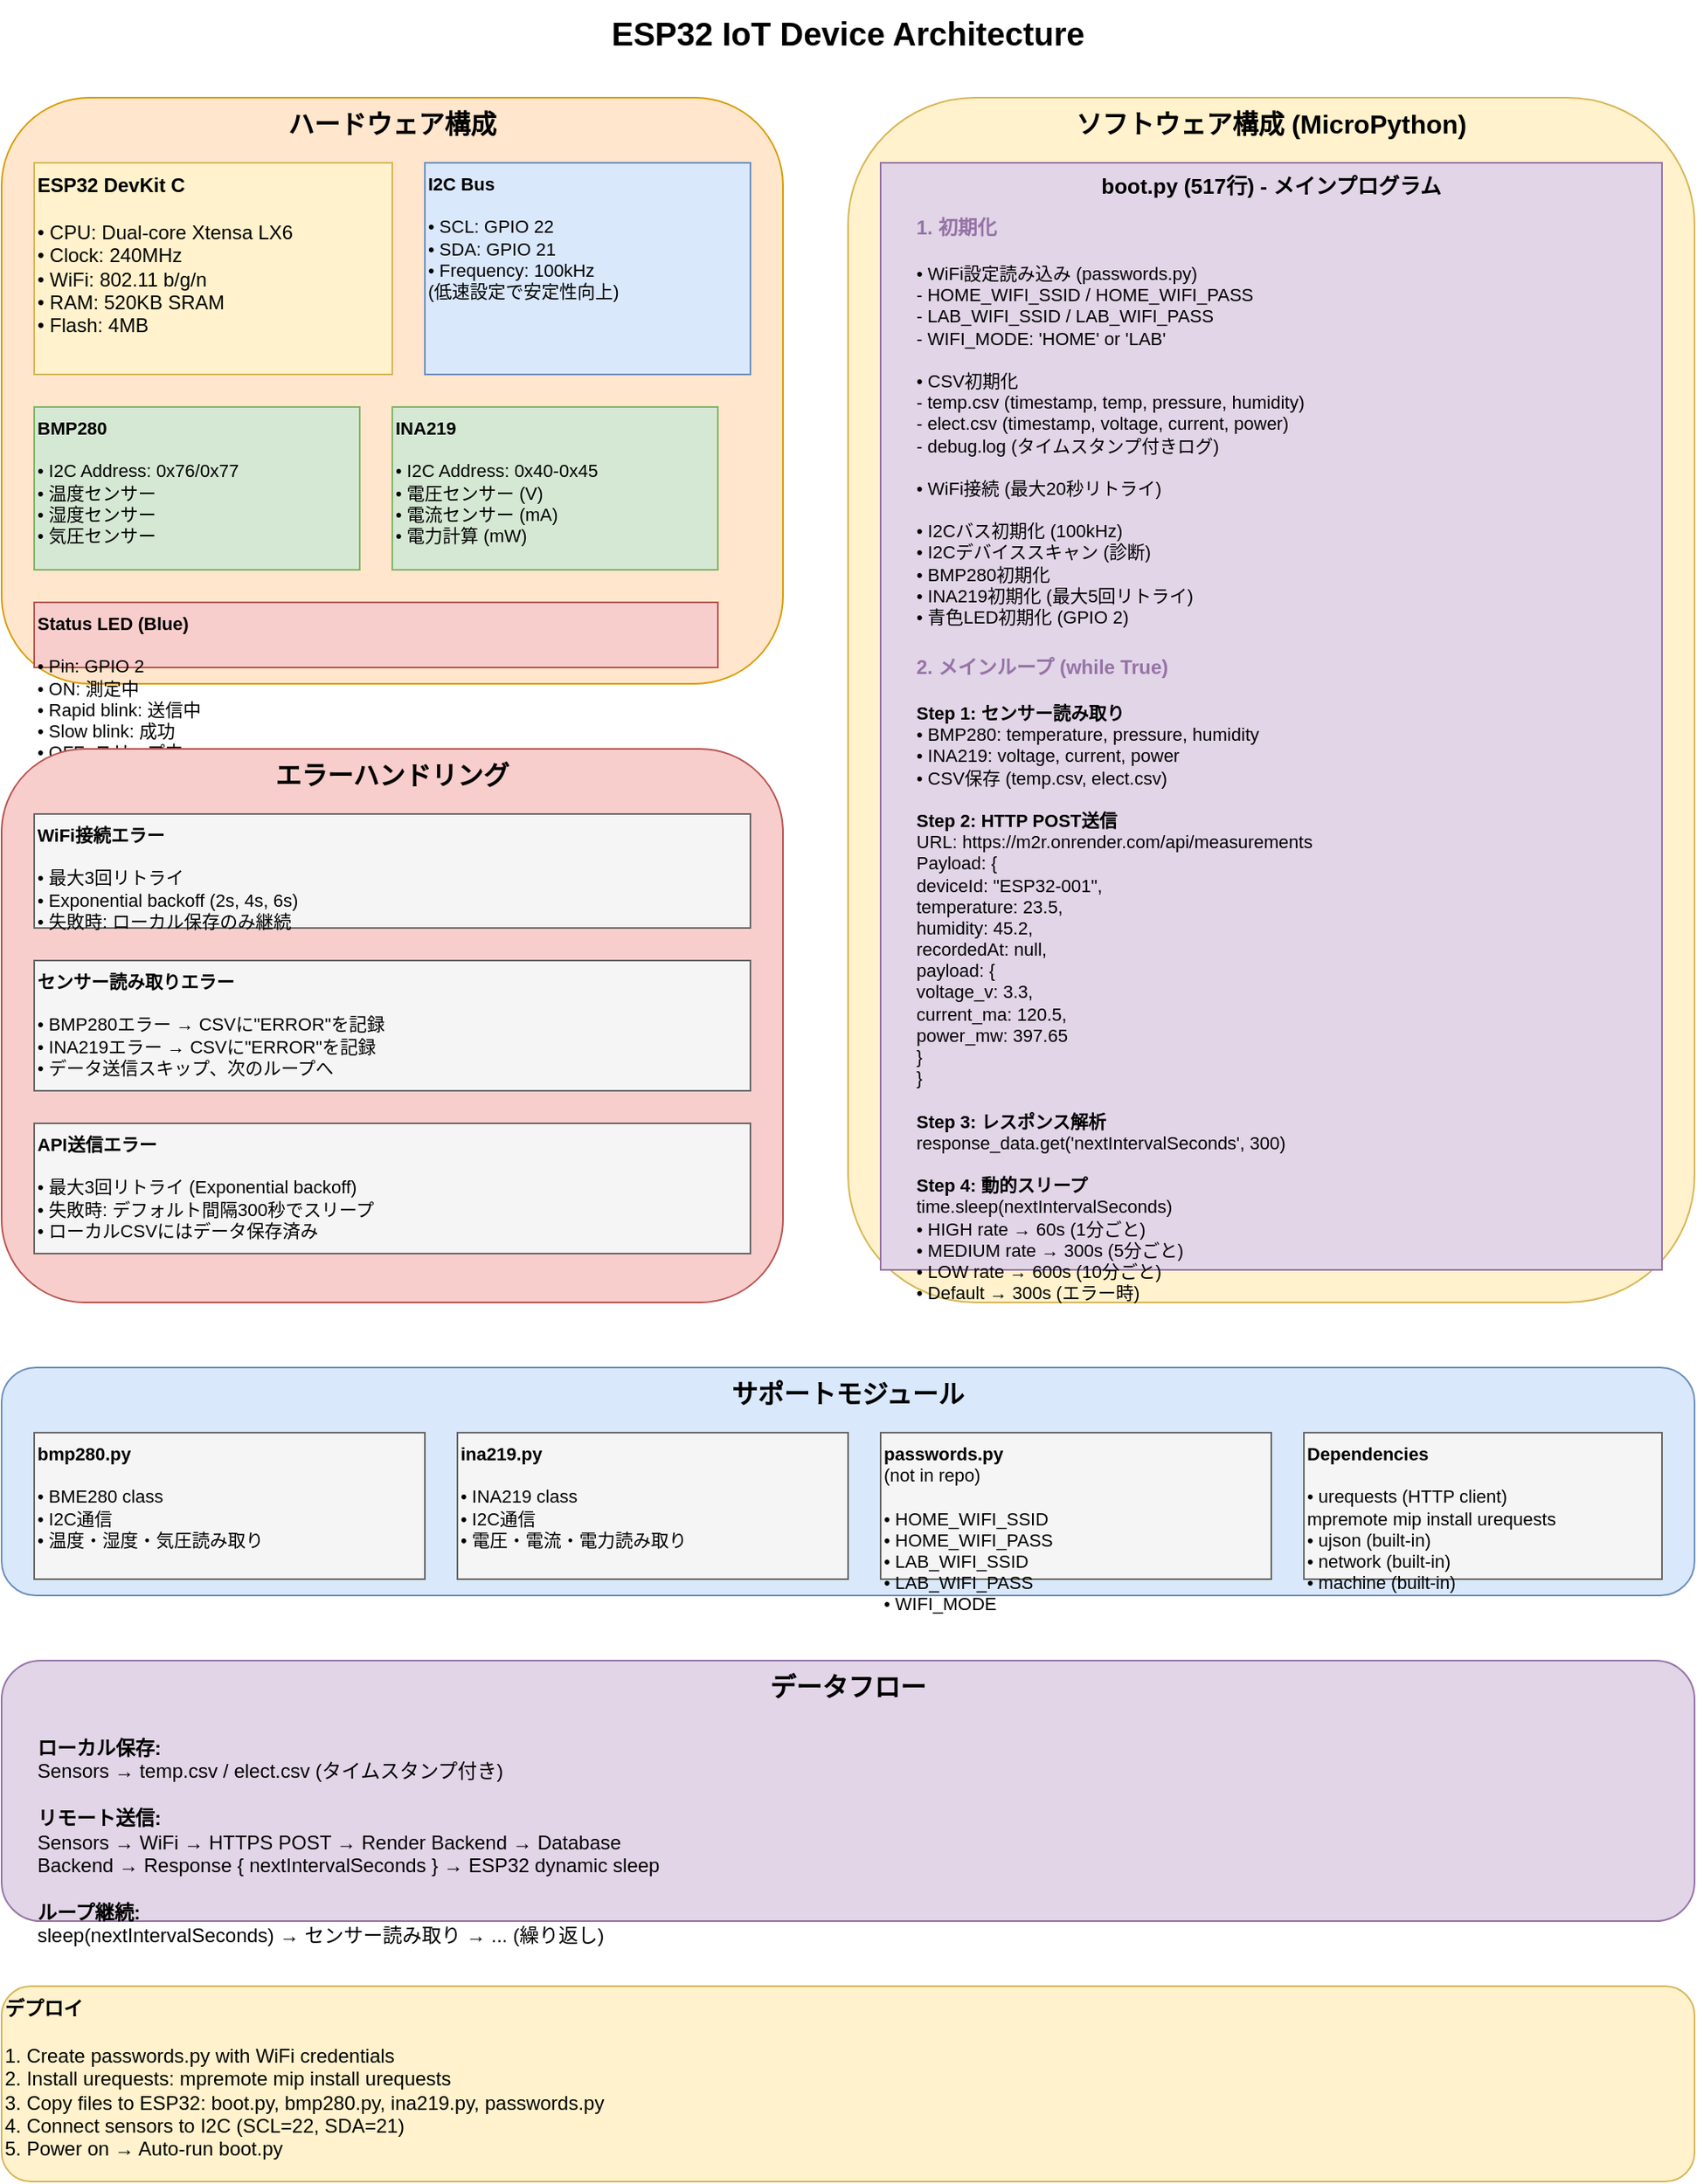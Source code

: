 <mxfile version="24.0.0">
  <diagram name="ESP32 Architecture" id="esp32-arch">
    <mxGraphModel dx="1422" dy="1200" grid="1" gridSize="10" guides="1" tooltips="1" connect="1" arrows="1" fold="1" page="1" pageScale="1" pageWidth="1200" pageHeight="1400">
      <root>
        <mxCell id="0"/>
        <mxCell id="1" parent="0"/>

        <!-- Title -->
        <mxCell id="title" value="ESP32 IoT Device Architecture" style="text;html=1;strokeColor=none;fillColor=none;align=center;verticalAlign=middle;whiteSpace=wrap;rounded=0;fontSize=20;fontStyle=1" vertex="1" parent="1">
          <mxGeometry x="350" y="20" width="500" height="40" as="geometry"/>
        </mxCell>

        <!-- Hardware Section -->
        <mxCell id="hw-container" value="&lt;b&gt;ハードウェア構成&lt;/b&gt;" style="rounded=1;whiteSpace=wrap;html=1;fillColor=#ffe6cc;strokeColor=#d79b00;fontSize=16;align=center;verticalAlign=top;" vertex="1" parent="1">
          <mxGeometry x="80" y="80" width="480" height="360" as="geometry"/>
        </mxCell>

        <!-- ESP32 Board -->
        <mxCell id="esp32-board" value="&lt;b&gt;ESP32 DevKit C&lt;/b&gt;&lt;br&gt;&lt;br&gt;• CPU: Dual-core Xtensa LX6&lt;br&gt;• Clock: 240MHz&lt;br&gt;• WiFi: 802.11 b/g/n&lt;br&gt;• RAM: 520KB SRAM&lt;br&gt;• Flash: 4MB" style="rounded=0;whiteSpace=wrap;html=1;fillColor=#fff2cc;strokeColor=#d6b656;fontSize=12;align=left;verticalAlign=top;" vertex="1" parent="1">
          <mxGeometry x="100" y="120" width="220" height="130" as="geometry"/>
        </mxCell>

        <!-- I2C Bus -->
        <mxCell id="i2c-bus" value="&lt;b&gt;I2C Bus&lt;/b&gt;&lt;br&gt;&lt;br&gt;• SCL: GPIO 22&lt;br&gt;• SDA: GPIO 21&lt;br&gt;• Frequency: 100kHz&lt;br&gt;  (低速設定で安定性向上)" style="rounded=0;whiteSpace=wrap;html=1;fillColor=#dae8fc;strokeColor=#6c8ebf;fontSize=11;align=left;verticalAlign=top;" vertex="1" parent="1">
          <mxGeometry x="340" y="120" width="200" height="130" as="geometry"/>
        </mxCell>

        <!-- Sensors -->
        <mxCell id="bmp280" value="&lt;b&gt;BMP280&lt;/b&gt;&lt;br&gt;&lt;br&gt;• I2C Address: 0x76/0x77&lt;br&gt;• 温度センサー&lt;br&gt;• 湿度センサー&lt;br&gt;• 気圧センサー" style="rounded=0;whiteSpace=wrap;html=1;fillColor=#d5e8d4;strokeColor=#82b366;fontSize=11;align=left;verticalAlign=top;" vertex="1" parent="1">
          <mxGeometry x="100" y="270" width="200" height="100" as="geometry"/>
        </mxCell>

        <mxCell id="ina219" value="&lt;b&gt;INA219&lt;/b&gt;&lt;br&gt;&lt;br&gt;• I2C Address: 0x40-0x45&lt;br&gt;• 電圧センサー (V)&lt;br&gt;• 電流センサー (mA)&lt;br&gt;• 電力計算 (mW)" style="rounded=0;whiteSpace=wrap;html=1;fillColor=#d5e8d4;strokeColor=#82b366;fontSize=11;align=left;verticalAlign=top;" vertex="1" parent="1">
          <mxGeometry x="320" y="270" width="200" height="100" as="geometry"/>
        </mxCell>

        <!-- LED -->
        <mxCell id="led" value="&lt;b&gt;Status LED (Blue)&lt;/b&gt;&lt;br&gt;&lt;br&gt;• Pin: GPIO 2&lt;br&gt;• ON: 測定中&lt;br&gt;• Rapid blink: 送信中&lt;br&gt;• Slow blink: 成功&lt;br&gt;• OFF: スリープ中" style="rounded=0;whiteSpace=wrap;html=1;fillColor=#f8cecc;strokeColor=#b85450;fontSize=11;align=left;verticalAlign=top;" vertex="1" parent="1">
          <mxGeometry x="100" y="390" width="420" height="40" as="geometry"/>
        </mxCell>

        <!-- Software Section -->
        <mxCell id="sw-container" value="&lt;b&gt;ソフトウェア構成 (MicroPython)&lt;/b&gt;" style="rounded=1;whiteSpace=wrap;html=1;fillColor=#fff2cc;strokeColor=#d6b656;fontSize=16;align=center;verticalAlign=top;" vertex="1" parent="1">
          <mxGeometry x="600" y="80" width="520" height="740" as="geometry"/>
        </mxCell>

        <!-- boot.py -->
        <mxCell id="boot-py" value="&lt;b&gt;boot.py (517行) - メインプログラム&lt;/b&gt;" style="rounded=0;whiteSpace=wrap;html=1;fillColor=#e1d5e7;strokeColor=#9673a6;fontSize=13;align=center;verticalAlign=top;fontStyle=1" vertex="1" parent="1">
          <mxGeometry x="620" y="120" width="480" height="680" as="geometry"/>
        </mxCell>

        <!-- Initialization -->
        <mxCell id="init-section" value="&lt;b&gt;1. 初期化&lt;/b&gt;" style="text;html=1;strokeColor=none;fillColor=none;align=left;verticalAlign=middle;whiteSpace=wrap;rounded=0;fontSize=12;fontStyle=1;fontColor=#9673a6;" vertex="1" parent="1">
          <mxGeometry x="640" y="150" width="440" height="20" as="geometry"/>
        </mxCell>
        <mxCell id="init-content" value="• WiFi設定読み込み (passwords.py)&lt;br&gt;  - HOME_WIFI_SSID / HOME_WIFI_PASS&lt;br&gt;  - LAB_WIFI_SSID / LAB_WIFI_PASS&lt;br&gt;  - WIFI_MODE: 'HOME' or 'LAB'&lt;br&gt;&lt;br&gt;• CSV初期化&lt;br&gt;  - temp.csv (timestamp, temp, pressure, humidity)&lt;br&gt;  - elect.csv (timestamp, voltage, current, power)&lt;br&gt;  - debug.log (タイムスタンプ付きログ)&lt;br&gt;&lt;br&gt;• WiFi接続 (最大20秒リトライ)&lt;br&gt;&lt;br&gt;• I2Cバス初期化 (100kHz)&lt;br&gt;• I2Cデバイススキャン (診断)&lt;br&gt;• BMP280初期化&lt;br&gt;• INA219初期化 (最大5回リトライ)&lt;br&gt;• 青色LED初期化 (GPIO 2)" style="text;html=1;strokeColor=none;fillColor=none;align=left;verticalAlign=top;whiteSpace=wrap;rounded=0;fontSize=11;" vertex="1" parent="1">
          <mxGeometry x="640" y="175" width="440" height="235" as="geometry"/>
        </mxCell>

        <!-- Main Loop -->
        <mxCell id="loop-section" value="&lt;b&gt;2. メインループ (while True)&lt;/b&gt;" style="text;html=1;strokeColor=none;fillColor=none;align=left;verticalAlign=middle;whiteSpace=wrap;rounded=0;fontSize=12;fontStyle=1;fontColor=#9673a6;" vertex="1" parent="1">
          <mxGeometry x="640" y="420" width="440" height="20" as="geometry"/>
        </mxCell>
        <mxCell id="loop-content" value="&lt;b&gt;Step 1: センサー読み取り&lt;/b&gt;&lt;br&gt;• BMP280: temperature, pressure, humidity&lt;br&gt;• INA219: voltage, current, power&lt;br&gt;• CSV保存 (temp.csv, elect.csv)&lt;br&gt;&lt;br&gt;&lt;b&gt;Step 2: HTTP POST送信&lt;/b&gt;&lt;br&gt;URL: https://m2r.onrender.com/api/measurements&lt;br&gt;Payload: {&lt;br&gt;  deviceId: &quot;ESP32-001&quot;,&lt;br&gt;  temperature: 23.5,&lt;br&gt;  humidity: 45.2,&lt;br&gt;  recordedAt: null,&lt;br&gt;  payload: {&lt;br&gt;    voltage_v: 3.3,&lt;br&gt;    current_ma: 120.5,&lt;br&gt;    power_mw: 397.65&lt;br&gt;  }&lt;br&gt;}&lt;br&gt;&lt;br&gt;&lt;b&gt;Step 3: レスポンス解析&lt;/b&gt;&lt;br&gt;response_data.get('nextIntervalSeconds', 300)&lt;br&gt;&lt;br&gt;&lt;b&gt;Step 4: 動的スリープ&lt;/b&gt;&lt;br&gt;time.sleep(nextIntervalSeconds)&lt;br&gt;• HIGH rate   → 60s  (1分ごと)&lt;br&gt;• MEDIUM rate → 300s (5分ごと)&lt;br&gt;• LOW rate    → 600s (10分ごと)&lt;br&gt;• Default     → 300s (エラー時)" style="text;html=1;strokeColor=none;fillColor=none;align=left;verticalAlign=top;whiteSpace=wrap;rounded=0;fontSize=11;" vertex="1" parent="1">
          <mxGeometry x="640" y="445" width="440" height="345" as="geometry"/>
        </mxCell>

        <!-- Error Handling -->
        <mxCell id="error-container" value="&lt;b&gt;エラーハンドリング&lt;/b&gt;" style="rounded=1;whiteSpace=wrap;html=1;fillColor=#f8cecc;strokeColor=#b85450;fontSize=16;align=center;verticalAlign=top;" vertex="1" parent="1">
          <mxGeometry x="80" y="480" width="480" height="340" as="geometry"/>
        </mxCell>

        <!-- Error strategies -->
        <mxCell id="error-wifi" value="&lt;b&gt;WiFi接続エラー&lt;/b&gt;&lt;br&gt;&lt;br&gt;• 最大3回リトライ&lt;br&gt;• Exponential backoff (2s, 4s, 6s)&lt;br&gt;• 失敗時: ローカル保存のみ継続" style="rounded=0;whiteSpace=wrap;html=1;fillColor=#f5f5f5;strokeColor=#666666;fontSize=11;align=left;verticalAlign=top;" vertex="1" parent="1">
          <mxGeometry x="100" y="520" width="440" height="70" as="geometry"/>
        </mxCell>

        <mxCell id="error-sensor" value="&lt;b&gt;センサー読み取りエラー&lt;/b&gt;&lt;br&gt;&lt;br&gt;• BMP280エラー → CSVに&quot;ERROR&quot;を記録&lt;br&gt;• INA219エラー → CSVに&quot;ERROR&quot;を記録&lt;br&gt;• データ送信スキップ、次のループへ" style="rounded=0;whiteSpace=wrap;html=1;fillColor=#f5f5f5;strokeColor=#666666;fontSize=11;align=left;verticalAlign=top;" vertex="1" parent="1">
          <mxGeometry x="100" y="610" width="440" height="80" as="geometry"/>
        </mxCell>

        <mxCell id="error-api" value="&lt;b&gt;API送信エラー&lt;/b&gt;&lt;br&gt;&lt;br&gt;• 最大3回リトライ (Exponential backoff)&lt;br&gt;• 失敗時: デフォルト間隔300秒でスリープ&lt;br&gt;• ローカルCSVにはデータ保存済み" style="rounded=0;whiteSpace=wrap;html=1;fillColor=#f5f5f5;strokeColor=#666666;fontSize=11;align=left;verticalAlign=top;" vertex="1" parent="1">
          <mxGeometry x="100" y="710" width="440" height="80" as="geometry"/>
        </mxCell>

        <!-- Supporting Files -->
        <mxCell id="support-container" value="&lt;b&gt;サポートモジュール&lt;/b&gt;" style="rounded=1;whiteSpace=wrap;html=1;fillColor=#dae8fc;strokeColor=#6c8ebf;fontSize=16;align=center;verticalAlign=top;" vertex="1" parent="1">
          <mxGeometry x="80" y="860" width="1040" height="140" as="geometry"/>
        </mxCell>

        <mxCell id="bmp280-py" value="&lt;b&gt;bmp280.py&lt;/b&gt;&lt;br&gt;&lt;br&gt;• BME280 class&lt;br&gt;• I2C通信&lt;br&gt;• 温度・湿度・気圧読み取り" style="rounded=0;whiteSpace=wrap;html=1;fillColor=#f5f5f5;strokeColor=#666666;fontSize=11;align=left;verticalAlign=top;" vertex="1" parent="1">
          <mxGeometry x="100" y="900" width="240" height="90" as="geometry"/>
        </mxCell>

        <mxCell id="ina219-py" value="&lt;b&gt;ina219.py&lt;/b&gt;&lt;br&gt;&lt;br&gt;• INA219 class&lt;br&gt;• I2C通信&lt;br&gt;• 電圧・電流・電力読み取り" style="rounded=0;whiteSpace=wrap;html=1;fillColor=#f5f5f5;strokeColor=#666666;fontSize=11;align=left;verticalAlign=top;" vertex="1" parent="1">
          <mxGeometry x="360" y="900" width="240" height="90" as="geometry"/>
        </mxCell>

        <mxCell id="passwords-py" value="&lt;b&gt;passwords.py&lt;/b&gt;&lt;br&gt;(not in repo)&lt;br&gt;&lt;br&gt;• HOME_WIFI_SSID&lt;br&gt;• HOME_WIFI_PASS&lt;br&gt;• LAB_WIFI_SSID&lt;br&gt;• LAB_WIFI_PASS&lt;br&gt;• WIFI_MODE" style="rounded=0;whiteSpace=wrap;html=1;fillColor=#f5f5f5;strokeColor=#666666;fontSize=11;align=left;verticalAlign=top;" vertex="1" parent="1">
          <mxGeometry x="620" y="900" width="240" height="90" as="geometry"/>
        </mxCell>

        <mxCell id="dependencies" value="&lt;b&gt;Dependencies&lt;/b&gt;&lt;br&gt;&lt;br&gt;• urequests (HTTP client)&lt;br&gt;  mpremote mip install urequests&lt;br&gt;• ujson (built-in)&lt;br&gt;• network (built-in)&lt;br&gt;• machine (built-in)" style="rounded=0;whiteSpace=wrap;html=1;fillColor=#f5f5f5;strokeColor=#666666;fontSize=11;align=left;verticalAlign=top;" vertex="1" parent="1">
          <mxGeometry x="880" y="900" width="220" height="90" as="geometry"/>
        </mxCell>

        <!-- Data Flow -->
        <mxCell id="flow-container" value="&lt;b&gt;データフロー&lt;/b&gt;" style="rounded=1;whiteSpace=wrap;html=1;fillColor=#e1d5e7;strokeColor=#9673a6;fontSize=16;align=center;verticalAlign=top;" vertex="1" parent="1">
          <mxGeometry x="80" y="1040" width="1040" height="160" as="geometry"/>
        </mxCell>

        <mxCell id="flow-content" value="&lt;b&gt;ローカル保存:&lt;/b&gt;&lt;br&gt;Sensors → temp.csv / elect.csv (タイムスタンプ付き)&lt;br&gt;&lt;br&gt;&lt;b&gt;リモート送信:&lt;/b&gt;&lt;br&gt;Sensors → WiFi → HTTPS POST → Render Backend → Database&lt;br&gt;Backend → Response { nextIntervalSeconds } → ESP32 dynamic sleep&lt;br&gt;&lt;br&gt;&lt;b&gt;ループ継続:&lt;/b&gt;&lt;br&gt;sleep(nextIntervalSeconds) → センサー読み取り → ... (繰り返し)" style="text;html=1;strokeColor=none;fillColor=none;align=left;verticalAlign=top;whiteSpace=wrap;rounded=0;fontSize=12;" vertex="1" parent="1">
          <mxGeometry x="100" y="1080" width="1000" height="110" as="geometry"/>
        </mxCell>

        <!-- Deployment -->
        <mxCell id="deploy-section" value="&lt;b&gt;デプロイ&lt;/b&gt;&lt;br&gt;&lt;br&gt;1. Create passwords.py with WiFi credentials&lt;br&gt;2. Install urequests: mpremote mip install urequests&lt;br&gt;3. Copy files to ESP32: boot.py, bmp280.py, ina219.py, passwords.py&lt;br&gt;4. Connect sensors to I2C (SCL=22, SDA=21)&lt;br&gt;5. Power on → Auto-run boot.py" style="text;html=1;strokeColor=#d6b656;fillColor=#fff2cc;align=left;verticalAlign=top;whiteSpace=wrap;rounded=1;fontSize=12;" vertex="1" parent="1">
          <mxGeometry x="80" y="1240" width="1040" height="120" as="geometry"/>
        </mxCell>

      </root>
    </mxGraphModel>
  </diagram>
</mxfile>
